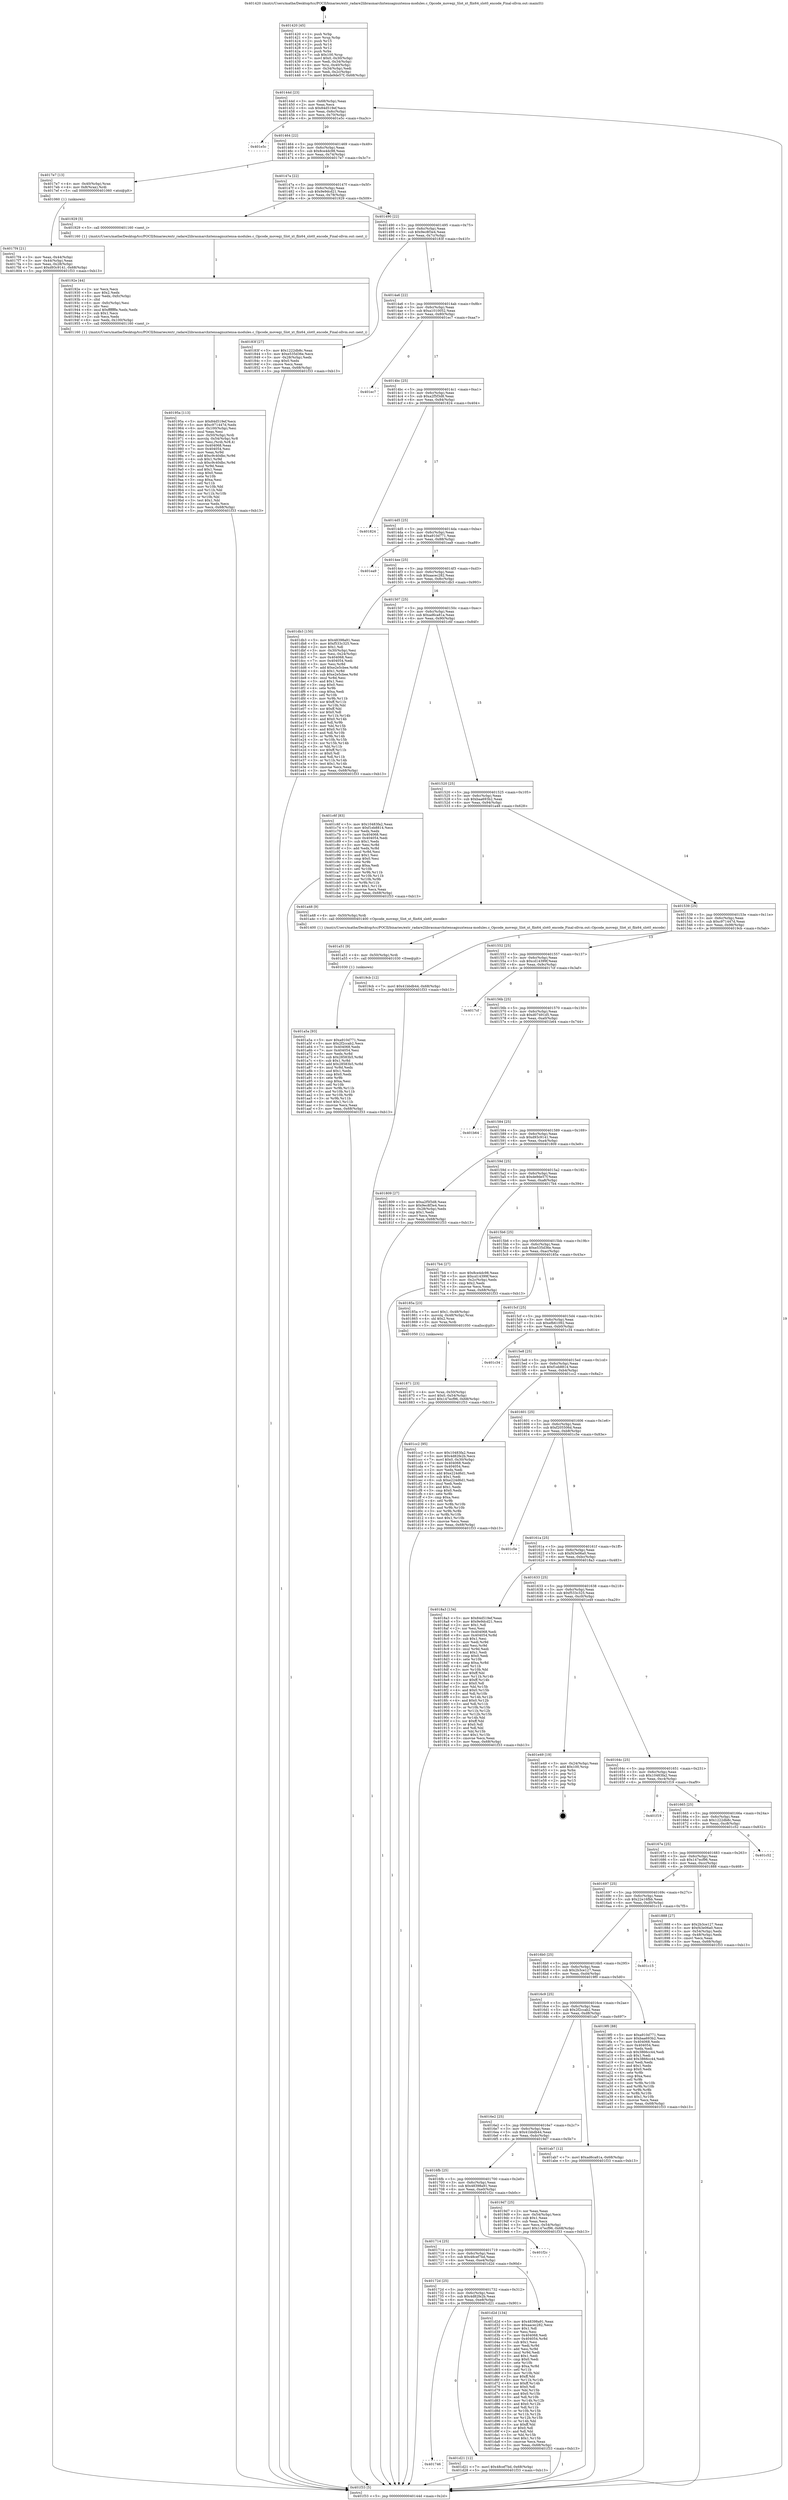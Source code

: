 digraph "0x401420" {
  label = "0x401420 (/mnt/c/Users/mathe/Desktop/tcc/POCII/binaries/extr_radare2librasmarchxtensagnuxtensa-modules.c_Opcode_moveqz_Slot_xt_flix64_slot0_encode_Final-ollvm.out::main(0))"
  labelloc = "t"
  node[shape=record]

  Entry [label="",width=0.3,height=0.3,shape=circle,fillcolor=black,style=filled]
  "0x40144d" [label="{
     0x40144d [23]\l
     | [instrs]\l
     &nbsp;&nbsp;0x40144d \<+3\>: mov -0x68(%rbp),%eax\l
     &nbsp;&nbsp;0x401450 \<+2\>: mov %eax,%ecx\l
     &nbsp;&nbsp;0x401452 \<+6\>: sub $0x84d519ef,%ecx\l
     &nbsp;&nbsp;0x401458 \<+3\>: mov %eax,-0x6c(%rbp)\l
     &nbsp;&nbsp;0x40145b \<+3\>: mov %ecx,-0x70(%rbp)\l
     &nbsp;&nbsp;0x40145e \<+6\>: je 0000000000401e5c \<main+0xa3c\>\l
  }"]
  "0x401e5c" [label="{
     0x401e5c\l
  }", style=dashed]
  "0x401464" [label="{
     0x401464 [22]\l
     | [instrs]\l
     &nbsp;&nbsp;0x401464 \<+5\>: jmp 0000000000401469 \<main+0x49\>\l
     &nbsp;&nbsp;0x401469 \<+3\>: mov -0x6c(%rbp),%eax\l
     &nbsp;&nbsp;0x40146c \<+5\>: sub $0x8ce4dc98,%eax\l
     &nbsp;&nbsp;0x401471 \<+3\>: mov %eax,-0x74(%rbp)\l
     &nbsp;&nbsp;0x401474 \<+6\>: je 00000000004017e7 \<main+0x3c7\>\l
  }"]
  Exit [label="",width=0.3,height=0.3,shape=circle,fillcolor=black,style=filled,peripheries=2]
  "0x4017e7" [label="{
     0x4017e7 [13]\l
     | [instrs]\l
     &nbsp;&nbsp;0x4017e7 \<+4\>: mov -0x40(%rbp),%rax\l
     &nbsp;&nbsp;0x4017eb \<+4\>: mov 0x8(%rax),%rdi\l
     &nbsp;&nbsp;0x4017ef \<+5\>: call 0000000000401060 \<atoi@plt\>\l
     | [calls]\l
     &nbsp;&nbsp;0x401060 \{1\} (unknown)\l
  }"]
  "0x40147a" [label="{
     0x40147a [22]\l
     | [instrs]\l
     &nbsp;&nbsp;0x40147a \<+5\>: jmp 000000000040147f \<main+0x5f\>\l
     &nbsp;&nbsp;0x40147f \<+3\>: mov -0x6c(%rbp),%eax\l
     &nbsp;&nbsp;0x401482 \<+5\>: sub $0x9e9dcd21,%eax\l
     &nbsp;&nbsp;0x401487 \<+3\>: mov %eax,-0x78(%rbp)\l
     &nbsp;&nbsp;0x40148a \<+6\>: je 0000000000401929 \<main+0x509\>\l
  }"]
  "0x401746" [label="{
     0x401746\l
  }", style=dashed]
  "0x401929" [label="{
     0x401929 [5]\l
     | [instrs]\l
     &nbsp;&nbsp;0x401929 \<+5\>: call 0000000000401160 \<next_i\>\l
     | [calls]\l
     &nbsp;&nbsp;0x401160 \{1\} (/mnt/c/Users/mathe/Desktop/tcc/POCII/binaries/extr_radare2librasmarchxtensagnuxtensa-modules.c_Opcode_moveqz_Slot_xt_flix64_slot0_encode_Final-ollvm.out::next_i)\l
  }"]
  "0x401490" [label="{
     0x401490 [22]\l
     | [instrs]\l
     &nbsp;&nbsp;0x401490 \<+5\>: jmp 0000000000401495 \<main+0x75\>\l
     &nbsp;&nbsp;0x401495 \<+3\>: mov -0x6c(%rbp),%eax\l
     &nbsp;&nbsp;0x401498 \<+5\>: sub $0x9ec8f3e4,%eax\l
     &nbsp;&nbsp;0x40149d \<+3\>: mov %eax,-0x7c(%rbp)\l
     &nbsp;&nbsp;0x4014a0 \<+6\>: je 000000000040183f \<main+0x41f\>\l
  }"]
  "0x401d21" [label="{
     0x401d21 [12]\l
     | [instrs]\l
     &nbsp;&nbsp;0x401d21 \<+7\>: movl $0x48cef7bd,-0x68(%rbp)\l
     &nbsp;&nbsp;0x401d28 \<+5\>: jmp 0000000000401f33 \<main+0xb13\>\l
  }"]
  "0x40183f" [label="{
     0x40183f [27]\l
     | [instrs]\l
     &nbsp;&nbsp;0x40183f \<+5\>: mov $0x1222db8c,%eax\l
     &nbsp;&nbsp;0x401844 \<+5\>: mov $0xe535d36e,%ecx\l
     &nbsp;&nbsp;0x401849 \<+3\>: mov -0x28(%rbp),%edx\l
     &nbsp;&nbsp;0x40184c \<+3\>: cmp $0x0,%edx\l
     &nbsp;&nbsp;0x40184f \<+3\>: cmove %ecx,%eax\l
     &nbsp;&nbsp;0x401852 \<+3\>: mov %eax,-0x68(%rbp)\l
     &nbsp;&nbsp;0x401855 \<+5\>: jmp 0000000000401f33 \<main+0xb13\>\l
  }"]
  "0x4014a6" [label="{
     0x4014a6 [22]\l
     | [instrs]\l
     &nbsp;&nbsp;0x4014a6 \<+5\>: jmp 00000000004014ab \<main+0x8b\>\l
     &nbsp;&nbsp;0x4014ab \<+3\>: mov -0x6c(%rbp),%eax\l
     &nbsp;&nbsp;0x4014ae \<+5\>: sub $0xa1010052,%eax\l
     &nbsp;&nbsp;0x4014b3 \<+3\>: mov %eax,-0x80(%rbp)\l
     &nbsp;&nbsp;0x4014b6 \<+6\>: je 0000000000401ec7 \<main+0xaa7\>\l
  }"]
  "0x40172d" [label="{
     0x40172d [25]\l
     | [instrs]\l
     &nbsp;&nbsp;0x40172d \<+5\>: jmp 0000000000401732 \<main+0x312\>\l
     &nbsp;&nbsp;0x401732 \<+3\>: mov -0x6c(%rbp),%eax\l
     &nbsp;&nbsp;0x401735 \<+5\>: sub $0x4d82fe2b,%eax\l
     &nbsp;&nbsp;0x40173a \<+6\>: mov %eax,-0xe8(%rbp)\l
     &nbsp;&nbsp;0x401740 \<+6\>: je 0000000000401d21 \<main+0x901\>\l
  }"]
  "0x401ec7" [label="{
     0x401ec7\l
  }", style=dashed]
  "0x4014bc" [label="{
     0x4014bc [25]\l
     | [instrs]\l
     &nbsp;&nbsp;0x4014bc \<+5\>: jmp 00000000004014c1 \<main+0xa1\>\l
     &nbsp;&nbsp;0x4014c1 \<+3\>: mov -0x6c(%rbp),%eax\l
     &nbsp;&nbsp;0x4014c4 \<+5\>: sub $0xa2f5f3d8,%eax\l
     &nbsp;&nbsp;0x4014c9 \<+6\>: mov %eax,-0x84(%rbp)\l
     &nbsp;&nbsp;0x4014cf \<+6\>: je 0000000000401824 \<main+0x404\>\l
  }"]
  "0x401d2d" [label="{
     0x401d2d [134]\l
     | [instrs]\l
     &nbsp;&nbsp;0x401d2d \<+5\>: mov $0x48398a91,%eax\l
     &nbsp;&nbsp;0x401d32 \<+5\>: mov $0xaacec282,%ecx\l
     &nbsp;&nbsp;0x401d37 \<+2\>: mov $0x1,%dl\l
     &nbsp;&nbsp;0x401d39 \<+2\>: xor %esi,%esi\l
     &nbsp;&nbsp;0x401d3b \<+7\>: mov 0x404068,%edi\l
     &nbsp;&nbsp;0x401d42 \<+8\>: mov 0x404054,%r8d\l
     &nbsp;&nbsp;0x401d4a \<+3\>: sub $0x1,%esi\l
     &nbsp;&nbsp;0x401d4d \<+3\>: mov %edi,%r9d\l
     &nbsp;&nbsp;0x401d50 \<+3\>: add %esi,%r9d\l
     &nbsp;&nbsp;0x401d53 \<+4\>: imul %r9d,%edi\l
     &nbsp;&nbsp;0x401d57 \<+3\>: and $0x1,%edi\l
     &nbsp;&nbsp;0x401d5a \<+3\>: cmp $0x0,%edi\l
     &nbsp;&nbsp;0x401d5d \<+4\>: sete %r10b\l
     &nbsp;&nbsp;0x401d61 \<+4\>: cmp $0xa,%r8d\l
     &nbsp;&nbsp;0x401d65 \<+4\>: setl %r11b\l
     &nbsp;&nbsp;0x401d69 \<+3\>: mov %r10b,%bl\l
     &nbsp;&nbsp;0x401d6c \<+3\>: xor $0xff,%bl\l
     &nbsp;&nbsp;0x401d6f \<+3\>: mov %r11b,%r14b\l
     &nbsp;&nbsp;0x401d72 \<+4\>: xor $0xff,%r14b\l
     &nbsp;&nbsp;0x401d76 \<+3\>: xor $0x0,%dl\l
     &nbsp;&nbsp;0x401d79 \<+3\>: mov %bl,%r15b\l
     &nbsp;&nbsp;0x401d7c \<+4\>: and $0x0,%r15b\l
     &nbsp;&nbsp;0x401d80 \<+3\>: and %dl,%r10b\l
     &nbsp;&nbsp;0x401d83 \<+3\>: mov %r14b,%r12b\l
     &nbsp;&nbsp;0x401d86 \<+4\>: and $0x0,%r12b\l
     &nbsp;&nbsp;0x401d8a \<+3\>: and %dl,%r11b\l
     &nbsp;&nbsp;0x401d8d \<+3\>: or %r10b,%r15b\l
     &nbsp;&nbsp;0x401d90 \<+3\>: or %r11b,%r12b\l
     &nbsp;&nbsp;0x401d93 \<+3\>: xor %r12b,%r15b\l
     &nbsp;&nbsp;0x401d96 \<+3\>: or %r14b,%bl\l
     &nbsp;&nbsp;0x401d99 \<+3\>: xor $0xff,%bl\l
     &nbsp;&nbsp;0x401d9c \<+3\>: or $0x0,%dl\l
     &nbsp;&nbsp;0x401d9f \<+2\>: and %dl,%bl\l
     &nbsp;&nbsp;0x401da1 \<+3\>: or %bl,%r15b\l
     &nbsp;&nbsp;0x401da4 \<+4\>: test $0x1,%r15b\l
     &nbsp;&nbsp;0x401da8 \<+3\>: cmovne %ecx,%eax\l
     &nbsp;&nbsp;0x401dab \<+3\>: mov %eax,-0x68(%rbp)\l
     &nbsp;&nbsp;0x401dae \<+5\>: jmp 0000000000401f33 \<main+0xb13\>\l
  }"]
  "0x401824" [label="{
     0x401824\l
  }", style=dashed]
  "0x4014d5" [label="{
     0x4014d5 [25]\l
     | [instrs]\l
     &nbsp;&nbsp;0x4014d5 \<+5\>: jmp 00000000004014da \<main+0xba\>\l
     &nbsp;&nbsp;0x4014da \<+3\>: mov -0x6c(%rbp),%eax\l
     &nbsp;&nbsp;0x4014dd \<+5\>: sub $0xa910d771,%eax\l
     &nbsp;&nbsp;0x4014e2 \<+6\>: mov %eax,-0x88(%rbp)\l
     &nbsp;&nbsp;0x4014e8 \<+6\>: je 0000000000401ea9 \<main+0xa89\>\l
  }"]
  "0x401714" [label="{
     0x401714 [25]\l
     | [instrs]\l
     &nbsp;&nbsp;0x401714 \<+5\>: jmp 0000000000401719 \<main+0x2f9\>\l
     &nbsp;&nbsp;0x401719 \<+3\>: mov -0x6c(%rbp),%eax\l
     &nbsp;&nbsp;0x40171c \<+5\>: sub $0x48cef7bd,%eax\l
     &nbsp;&nbsp;0x401721 \<+6\>: mov %eax,-0xe4(%rbp)\l
     &nbsp;&nbsp;0x401727 \<+6\>: je 0000000000401d2d \<main+0x90d\>\l
  }"]
  "0x401ea9" [label="{
     0x401ea9\l
  }", style=dashed]
  "0x4014ee" [label="{
     0x4014ee [25]\l
     | [instrs]\l
     &nbsp;&nbsp;0x4014ee \<+5\>: jmp 00000000004014f3 \<main+0xd3\>\l
     &nbsp;&nbsp;0x4014f3 \<+3\>: mov -0x6c(%rbp),%eax\l
     &nbsp;&nbsp;0x4014f6 \<+5\>: sub $0xaacec282,%eax\l
     &nbsp;&nbsp;0x4014fb \<+6\>: mov %eax,-0x8c(%rbp)\l
     &nbsp;&nbsp;0x401501 \<+6\>: je 0000000000401db3 \<main+0x993\>\l
  }"]
  "0x401f2c" [label="{
     0x401f2c\l
  }", style=dashed]
  "0x401db3" [label="{
     0x401db3 [150]\l
     | [instrs]\l
     &nbsp;&nbsp;0x401db3 \<+5\>: mov $0x48398a91,%eax\l
     &nbsp;&nbsp;0x401db8 \<+5\>: mov $0xf533c325,%ecx\l
     &nbsp;&nbsp;0x401dbd \<+2\>: mov $0x1,%dl\l
     &nbsp;&nbsp;0x401dbf \<+3\>: mov -0x30(%rbp),%esi\l
     &nbsp;&nbsp;0x401dc2 \<+3\>: mov %esi,-0x24(%rbp)\l
     &nbsp;&nbsp;0x401dc5 \<+7\>: mov 0x404068,%esi\l
     &nbsp;&nbsp;0x401dcc \<+7\>: mov 0x404054,%edi\l
     &nbsp;&nbsp;0x401dd3 \<+3\>: mov %esi,%r8d\l
     &nbsp;&nbsp;0x401dd6 \<+7\>: add $0xe2e5cbee,%r8d\l
     &nbsp;&nbsp;0x401ddd \<+4\>: sub $0x1,%r8d\l
     &nbsp;&nbsp;0x401de1 \<+7\>: sub $0xe2e5cbee,%r8d\l
     &nbsp;&nbsp;0x401de8 \<+4\>: imul %r8d,%esi\l
     &nbsp;&nbsp;0x401dec \<+3\>: and $0x1,%esi\l
     &nbsp;&nbsp;0x401def \<+3\>: cmp $0x0,%esi\l
     &nbsp;&nbsp;0x401df2 \<+4\>: sete %r9b\l
     &nbsp;&nbsp;0x401df6 \<+3\>: cmp $0xa,%edi\l
     &nbsp;&nbsp;0x401df9 \<+4\>: setl %r10b\l
     &nbsp;&nbsp;0x401dfd \<+3\>: mov %r9b,%r11b\l
     &nbsp;&nbsp;0x401e00 \<+4\>: xor $0xff,%r11b\l
     &nbsp;&nbsp;0x401e04 \<+3\>: mov %r10b,%bl\l
     &nbsp;&nbsp;0x401e07 \<+3\>: xor $0xff,%bl\l
     &nbsp;&nbsp;0x401e0a \<+3\>: xor $0x0,%dl\l
     &nbsp;&nbsp;0x401e0d \<+3\>: mov %r11b,%r14b\l
     &nbsp;&nbsp;0x401e10 \<+4\>: and $0x0,%r14b\l
     &nbsp;&nbsp;0x401e14 \<+3\>: and %dl,%r9b\l
     &nbsp;&nbsp;0x401e17 \<+3\>: mov %bl,%r15b\l
     &nbsp;&nbsp;0x401e1a \<+4\>: and $0x0,%r15b\l
     &nbsp;&nbsp;0x401e1e \<+3\>: and %dl,%r10b\l
     &nbsp;&nbsp;0x401e21 \<+3\>: or %r9b,%r14b\l
     &nbsp;&nbsp;0x401e24 \<+3\>: or %r10b,%r15b\l
     &nbsp;&nbsp;0x401e27 \<+3\>: xor %r15b,%r14b\l
     &nbsp;&nbsp;0x401e2a \<+3\>: or %bl,%r11b\l
     &nbsp;&nbsp;0x401e2d \<+4\>: xor $0xff,%r11b\l
     &nbsp;&nbsp;0x401e31 \<+3\>: or $0x0,%dl\l
     &nbsp;&nbsp;0x401e34 \<+3\>: and %dl,%r11b\l
     &nbsp;&nbsp;0x401e37 \<+3\>: or %r11b,%r14b\l
     &nbsp;&nbsp;0x401e3a \<+4\>: test $0x1,%r14b\l
     &nbsp;&nbsp;0x401e3e \<+3\>: cmovne %ecx,%eax\l
     &nbsp;&nbsp;0x401e41 \<+3\>: mov %eax,-0x68(%rbp)\l
     &nbsp;&nbsp;0x401e44 \<+5\>: jmp 0000000000401f33 \<main+0xb13\>\l
  }"]
  "0x401507" [label="{
     0x401507 [25]\l
     | [instrs]\l
     &nbsp;&nbsp;0x401507 \<+5\>: jmp 000000000040150c \<main+0xec\>\l
     &nbsp;&nbsp;0x40150c \<+3\>: mov -0x6c(%rbp),%eax\l
     &nbsp;&nbsp;0x40150f \<+5\>: sub $0xad6ca81a,%eax\l
     &nbsp;&nbsp;0x401514 \<+6\>: mov %eax,-0x90(%rbp)\l
     &nbsp;&nbsp;0x40151a \<+6\>: je 0000000000401c6f \<main+0x84f\>\l
  }"]
  "0x401a5a" [label="{
     0x401a5a [93]\l
     | [instrs]\l
     &nbsp;&nbsp;0x401a5a \<+5\>: mov $0xa910d771,%eax\l
     &nbsp;&nbsp;0x401a5f \<+5\>: mov $0x2f2ccab2,%ecx\l
     &nbsp;&nbsp;0x401a64 \<+7\>: mov 0x404068,%edx\l
     &nbsp;&nbsp;0x401a6b \<+7\>: mov 0x404054,%esi\l
     &nbsp;&nbsp;0x401a72 \<+3\>: mov %edx,%r8d\l
     &nbsp;&nbsp;0x401a75 \<+7\>: sub $0x28583b5,%r8d\l
     &nbsp;&nbsp;0x401a7c \<+4\>: sub $0x1,%r8d\l
     &nbsp;&nbsp;0x401a80 \<+7\>: add $0x28583b5,%r8d\l
     &nbsp;&nbsp;0x401a87 \<+4\>: imul %r8d,%edx\l
     &nbsp;&nbsp;0x401a8b \<+3\>: and $0x1,%edx\l
     &nbsp;&nbsp;0x401a8e \<+3\>: cmp $0x0,%edx\l
     &nbsp;&nbsp;0x401a91 \<+4\>: sete %r9b\l
     &nbsp;&nbsp;0x401a95 \<+3\>: cmp $0xa,%esi\l
     &nbsp;&nbsp;0x401a98 \<+4\>: setl %r10b\l
     &nbsp;&nbsp;0x401a9c \<+3\>: mov %r9b,%r11b\l
     &nbsp;&nbsp;0x401a9f \<+3\>: and %r10b,%r11b\l
     &nbsp;&nbsp;0x401aa2 \<+3\>: xor %r10b,%r9b\l
     &nbsp;&nbsp;0x401aa5 \<+3\>: or %r9b,%r11b\l
     &nbsp;&nbsp;0x401aa8 \<+4\>: test $0x1,%r11b\l
     &nbsp;&nbsp;0x401aac \<+3\>: cmovne %ecx,%eax\l
     &nbsp;&nbsp;0x401aaf \<+3\>: mov %eax,-0x68(%rbp)\l
     &nbsp;&nbsp;0x401ab2 \<+5\>: jmp 0000000000401f33 \<main+0xb13\>\l
  }"]
  "0x401c6f" [label="{
     0x401c6f [83]\l
     | [instrs]\l
     &nbsp;&nbsp;0x401c6f \<+5\>: mov $0x10483fa2,%eax\l
     &nbsp;&nbsp;0x401c74 \<+5\>: mov $0xf1eb8814,%ecx\l
     &nbsp;&nbsp;0x401c79 \<+2\>: xor %edx,%edx\l
     &nbsp;&nbsp;0x401c7b \<+7\>: mov 0x404068,%esi\l
     &nbsp;&nbsp;0x401c82 \<+7\>: mov 0x404054,%edi\l
     &nbsp;&nbsp;0x401c89 \<+3\>: sub $0x1,%edx\l
     &nbsp;&nbsp;0x401c8c \<+3\>: mov %esi,%r8d\l
     &nbsp;&nbsp;0x401c8f \<+3\>: add %edx,%r8d\l
     &nbsp;&nbsp;0x401c92 \<+4\>: imul %r8d,%esi\l
     &nbsp;&nbsp;0x401c96 \<+3\>: and $0x1,%esi\l
     &nbsp;&nbsp;0x401c99 \<+3\>: cmp $0x0,%esi\l
     &nbsp;&nbsp;0x401c9c \<+4\>: sete %r9b\l
     &nbsp;&nbsp;0x401ca0 \<+3\>: cmp $0xa,%edi\l
     &nbsp;&nbsp;0x401ca3 \<+4\>: setl %r10b\l
     &nbsp;&nbsp;0x401ca7 \<+3\>: mov %r9b,%r11b\l
     &nbsp;&nbsp;0x401caa \<+3\>: and %r10b,%r11b\l
     &nbsp;&nbsp;0x401cad \<+3\>: xor %r10b,%r9b\l
     &nbsp;&nbsp;0x401cb0 \<+3\>: or %r9b,%r11b\l
     &nbsp;&nbsp;0x401cb3 \<+4\>: test $0x1,%r11b\l
     &nbsp;&nbsp;0x401cb7 \<+3\>: cmovne %ecx,%eax\l
     &nbsp;&nbsp;0x401cba \<+3\>: mov %eax,-0x68(%rbp)\l
     &nbsp;&nbsp;0x401cbd \<+5\>: jmp 0000000000401f33 \<main+0xb13\>\l
  }"]
  "0x401520" [label="{
     0x401520 [25]\l
     | [instrs]\l
     &nbsp;&nbsp;0x401520 \<+5\>: jmp 0000000000401525 \<main+0x105\>\l
     &nbsp;&nbsp;0x401525 \<+3\>: mov -0x6c(%rbp),%eax\l
     &nbsp;&nbsp;0x401528 \<+5\>: sub $0xbaa693b2,%eax\l
     &nbsp;&nbsp;0x40152d \<+6\>: mov %eax,-0x94(%rbp)\l
     &nbsp;&nbsp;0x401533 \<+6\>: je 0000000000401a48 \<main+0x628\>\l
  }"]
  "0x401a51" [label="{
     0x401a51 [9]\l
     | [instrs]\l
     &nbsp;&nbsp;0x401a51 \<+4\>: mov -0x50(%rbp),%rdi\l
     &nbsp;&nbsp;0x401a55 \<+5\>: call 0000000000401030 \<free@plt\>\l
     | [calls]\l
     &nbsp;&nbsp;0x401030 \{1\} (unknown)\l
  }"]
  "0x401a48" [label="{
     0x401a48 [9]\l
     | [instrs]\l
     &nbsp;&nbsp;0x401a48 \<+4\>: mov -0x50(%rbp),%rdi\l
     &nbsp;&nbsp;0x401a4c \<+5\>: call 0000000000401400 \<Opcode_moveqz_Slot_xt_flix64_slot0_encode\>\l
     | [calls]\l
     &nbsp;&nbsp;0x401400 \{1\} (/mnt/c/Users/mathe/Desktop/tcc/POCII/binaries/extr_radare2librasmarchxtensagnuxtensa-modules.c_Opcode_moveqz_Slot_xt_flix64_slot0_encode_Final-ollvm.out::Opcode_moveqz_Slot_xt_flix64_slot0_encode)\l
  }"]
  "0x401539" [label="{
     0x401539 [25]\l
     | [instrs]\l
     &nbsp;&nbsp;0x401539 \<+5\>: jmp 000000000040153e \<main+0x11e\>\l
     &nbsp;&nbsp;0x40153e \<+3\>: mov -0x6c(%rbp),%eax\l
     &nbsp;&nbsp;0x401541 \<+5\>: sub $0xc971447d,%eax\l
     &nbsp;&nbsp;0x401546 \<+6\>: mov %eax,-0x98(%rbp)\l
     &nbsp;&nbsp;0x40154c \<+6\>: je 00000000004019cb \<main+0x5ab\>\l
  }"]
  "0x4016fb" [label="{
     0x4016fb [25]\l
     | [instrs]\l
     &nbsp;&nbsp;0x4016fb \<+5\>: jmp 0000000000401700 \<main+0x2e0\>\l
     &nbsp;&nbsp;0x401700 \<+3\>: mov -0x6c(%rbp),%eax\l
     &nbsp;&nbsp;0x401703 \<+5\>: sub $0x48398a91,%eax\l
     &nbsp;&nbsp;0x401708 \<+6\>: mov %eax,-0xe0(%rbp)\l
     &nbsp;&nbsp;0x40170e \<+6\>: je 0000000000401f2c \<main+0xb0c\>\l
  }"]
  "0x4019cb" [label="{
     0x4019cb [12]\l
     | [instrs]\l
     &nbsp;&nbsp;0x4019cb \<+7\>: movl $0x41bbdb44,-0x68(%rbp)\l
     &nbsp;&nbsp;0x4019d2 \<+5\>: jmp 0000000000401f33 \<main+0xb13\>\l
  }"]
  "0x401552" [label="{
     0x401552 [25]\l
     | [instrs]\l
     &nbsp;&nbsp;0x401552 \<+5\>: jmp 0000000000401557 \<main+0x137\>\l
     &nbsp;&nbsp;0x401557 \<+3\>: mov -0x6c(%rbp),%eax\l
     &nbsp;&nbsp;0x40155a \<+5\>: sub $0xcd14399f,%eax\l
     &nbsp;&nbsp;0x40155f \<+6\>: mov %eax,-0x9c(%rbp)\l
     &nbsp;&nbsp;0x401565 \<+6\>: je 00000000004017cf \<main+0x3af\>\l
  }"]
  "0x4019d7" [label="{
     0x4019d7 [25]\l
     | [instrs]\l
     &nbsp;&nbsp;0x4019d7 \<+2\>: xor %eax,%eax\l
     &nbsp;&nbsp;0x4019d9 \<+3\>: mov -0x54(%rbp),%ecx\l
     &nbsp;&nbsp;0x4019dc \<+3\>: sub $0x1,%eax\l
     &nbsp;&nbsp;0x4019df \<+2\>: sub %eax,%ecx\l
     &nbsp;&nbsp;0x4019e1 \<+3\>: mov %ecx,-0x54(%rbp)\l
     &nbsp;&nbsp;0x4019e4 \<+7\>: movl $0x147ecf96,-0x68(%rbp)\l
     &nbsp;&nbsp;0x4019eb \<+5\>: jmp 0000000000401f33 \<main+0xb13\>\l
  }"]
  "0x4017cf" [label="{
     0x4017cf\l
  }", style=dashed]
  "0x40156b" [label="{
     0x40156b [25]\l
     | [instrs]\l
     &nbsp;&nbsp;0x40156b \<+5\>: jmp 0000000000401570 \<main+0x150\>\l
     &nbsp;&nbsp;0x401570 \<+3\>: mov -0x6c(%rbp),%eax\l
     &nbsp;&nbsp;0x401573 \<+5\>: sub $0xd07491d5,%eax\l
     &nbsp;&nbsp;0x401578 \<+6\>: mov %eax,-0xa0(%rbp)\l
     &nbsp;&nbsp;0x40157e \<+6\>: je 0000000000401b64 \<main+0x744\>\l
  }"]
  "0x4016e2" [label="{
     0x4016e2 [25]\l
     | [instrs]\l
     &nbsp;&nbsp;0x4016e2 \<+5\>: jmp 00000000004016e7 \<main+0x2c7\>\l
     &nbsp;&nbsp;0x4016e7 \<+3\>: mov -0x6c(%rbp),%eax\l
     &nbsp;&nbsp;0x4016ea \<+5\>: sub $0x41bbdb44,%eax\l
     &nbsp;&nbsp;0x4016ef \<+6\>: mov %eax,-0xdc(%rbp)\l
     &nbsp;&nbsp;0x4016f5 \<+6\>: je 00000000004019d7 \<main+0x5b7\>\l
  }"]
  "0x401b64" [label="{
     0x401b64\l
  }", style=dashed]
  "0x401584" [label="{
     0x401584 [25]\l
     | [instrs]\l
     &nbsp;&nbsp;0x401584 \<+5\>: jmp 0000000000401589 \<main+0x169\>\l
     &nbsp;&nbsp;0x401589 \<+3\>: mov -0x6c(%rbp),%eax\l
     &nbsp;&nbsp;0x40158c \<+5\>: sub $0xd93c9141,%eax\l
     &nbsp;&nbsp;0x401591 \<+6\>: mov %eax,-0xa4(%rbp)\l
     &nbsp;&nbsp;0x401597 \<+6\>: je 0000000000401809 \<main+0x3e9\>\l
  }"]
  "0x401ab7" [label="{
     0x401ab7 [12]\l
     | [instrs]\l
     &nbsp;&nbsp;0x401ab7 \<+7\>: movl $0xad6ca81a,-0x68(%rbp)\l
     &nbsp;&nbsp;0x401abe \<+5\>: jmp 0000000000401f33 \<main+0xb13\>\l
  }"]
  "0x401809" [label="{
     0x401809 [27]\l
     | [instrs]\l
     &nbsp;&nbsp;0x401809 \<+5\>: mov $0xa2f5f3d8,%eax\l
     &nbsp;&nbsp;0x40180e \<+5\>: mov $0x9ec8f3e4,%ecx\l
     &nbsp;&nbsp;0x401813 \<+3\>: mov -0x28(%rbp),%edx\l
     &nbsp;&nbsp;0x401816 \<+3\>: cmp $0x1,%edx\l
     &nbsp;&nbsp;0x401819 \<+3\>: cmovl %ecx,%eax\l
     &nbsp;&nbsp;0x40181c \<+3\>: mov %eax,-0x68(%rbp)\l
     &nbsp;&nbsp;0x40181f \<+5\>: jmp 0000000000401f33 \<main+0xb13\>\l
  }"]
  "0x40159d" [label="{
     0x40159d [25]\l
     | [instrs]\l
     &nbsp;&nbsp;0x40159d \<+5\>: jmp 00000000004015a2 \<main+0x182\>\l
     &nbsp;&nbsp;0x4015a2 \<+3\>: mov -0x6c(%rbp),%eax\l
     &nbsp;&nbsp;0x4015a5 \<+5\>: sub $0xde9de57f,%eax\l
     &nbsp;&nbsp;0x4015aa \<+6\>: mov %eax,-0xa8(%rbp)\l
     &nbsp;&nbsp;0x4015b0 \<+6\>: je 00000000004017b4 \<main+0x394\>\l
  }"]
  "0x4016c9" [label="{
     0x4016c9 [25]\l
     | [instrs]\l
     &nbsp;&nbsp;0x4016c9 \<+5\>: jmp 00000000004016ce \<main+0x2ae\>\l
     &nbsp;&nbsp;0x4016ce \<+3\>: mov -0x6c(%rbp),%eax\l
     &nbsp;&nbsp;0x4016d1 \<+5\>: sub $0x2f2ccab2,%eax\l
     &nbsp;&nbsp;0x4016d6 \<+6\>: mov %eax,-0xd8(%rbp)\l
     &nbsp;&nbsp;0x4016dc \<+6\>: je 0000000000401ab7 \<main+0x697\>\l
  }"]
  "0x4017b4" [label="{
     0x4017b4 [27]\l
     | [instrs]\l
     &nbsp;&nbsp;0x4017b4 \<+5\>: mov $0x8ce4dc98,%eax\l
     &nbsp;&nbsp;0x4017b9 \<+5\>: mov $0xcd14399f,%ecx\l
     &nbsp;&nbsp;0x4017be \<+3\>: mov -0x2c(%rbp),%edx\l
     &nbsp;&nbsp;0x4017c1 \<+3\>: cmp $0x2,%edx\l
     &nbsp;&nbsp;0x4017c4 \<+3\>: cmovne %ecx,%eax\l
     &nbsp;&nbsp;0x4017c7 \<+3\>: mov %eax,-0x68(%rbp)\l
     &nbsp;&nbsp;0x4017ca \<+5\>: jmp 0000000000401f33 \<main+0xb13\>\l
  }"]
  "0x4015b6" [label="{
     0x4015b6 [25]\l
     | [instrs]\l
     &nbsp;&nbsp;0x4015b6 \<+5\>: jmp 00000000004015bb \<main+0x19b\>\l
     &nbsp;&nbsp;0x4015bb \<+3\>: mov -0x6c(%rbp),%eax\l
     &nbsp;&nbsp;0x4015be \<+5\>: sub $0xe535d36e,%eax\l
     &nbsp;&nbsp;0x4015c3 \<+6\>: mov %eax,-0xac(%rbp)\l
     &nbsp;&nbsp;0x4015c9 \<+6\>: je 000000000040185a \<main+0x43a\>\l
  }"]
  "0x401f33" [label="{
     0x401f33 [5]\l
     | [instrs]\l
     &nbsp;&nbsp;0x401f33 \<+5\>: jmp 000000000040144d \<main+0x2d\>\l
  }"]
  "0x401420" [label="{
     0x401420 [45]\l
     | [instrs]\l
     &nbsp;&nbsp;0x401420 \<+1\>: push %rbp\l
     &nbsp;&nbsp;0x401421 \<+3\>: mov %rsp,%rbp\l
     &nbsp;&nbsp;0x401424 \<+2\>: push %r15\l
     &nbsp;&nbsp;0x401426 \<+2\>: push %r14\l
     &nbsp;&nbsp;0x401428 \<+2\>: push %r12\l
     &nbsp;&nbsp;0x40142a \<+1\>: push %rbx\l
     &nbsp;&nbsp;0x40142b \<+7\>: sub $0x100,%rsp\l
     &nbsp;&nbsp;0x401432 \<+7\>: movl $0x0,-0x30(%rbp)\l
     &nbsp;&nbsp;0x401439 \<+3\>: mov %edi,-0x34(%rbp)\l
     &nbsp;&nbsp;0x40143c \<+4\>: mov %rsi,-0x40(%rbp)\l
     &nbsp;&nbsp;0x401440 \<+3\>: mov -0x34(%rbp),%edi\l
     &nbsp;&nbsp;0x401443 \<+3\>: mov %edi,-0x2c(%rbp)\l
     &nbsp;&nbsp;0x401446 \<+7\>: movl $0xde9de57f,-0x68(%rbp)\l
  }"]
  "0x4017f4" [label="{
     0x4017f4 [21]\l
     | [instrs]\l
     &nbsp;&nbsp;0x4017f4 \<+3\>: mov %eax,-0x44(%rbp)\l
     &nbsp;&nbsp;0x4017f7 \<+3\>: mov -0x44(%rbp),%eax\l
     &nbsp;&nbsp;0x4017fa \<+3\>: mov %eax,-0x28(%rbp)\l
     &nbsp;&nbsp;0x4017fd \<+7\>: movl $0xd93c9141,-0x68(%rbp)\l
     &nbsp;&nbsp;0x401804 \<+5\>: jmp 0000000000401f33 \<main+0xb13\>\l
  }"]
  "0x4019f0" [label="{
     0x4019f0 [88]\l
     | [instrs]\l
     &nbsp;&nbsp;0x4019f0 \<+5\>: mov $0xa910d771,%eax\l
     &nbsp;&nbsp;0x4019f5 \<+5\>: mov $0xbaa693b2,%ecx\l
     &nbsp;&nbsp;0x4019fa \<+7\>: mov 0x404068,%edx\l
     &nbsp;&nbsp;0x401a01 \<+7\>: mov 0x404054,%esi\l
     &nbsp;&nbsp;0x401a08 \<+2\>: mov %edx,%edi\l
     &nbsp;&nbsp;0x401a0a \<+6\>: sub $0x3866cc44,%edi\l
     &nbsp;&nbsp;0x401a10 \<+3\>: sub $0x1,%edi\l
     &nbsp;&nbsp;0x401a13 \<+6\>: add $0x3866cc44,%edi\l
     &nbsp;&nbsp;0x401a19 \<+3\>: imul %edi,%edx\l
     &nbsp;&nbsp;0x401a1c \<+3\>: and $0x1,%edx\l
     &nbsp;&nbsp;0x401a1f \<+3\>: cmp $0x0,%edx\l
     &nbsp;&nbsp;0x401a22 \<+4\>: sete %r8b\l
     &nbsp;&nbsp;0x401a26 \<+3\>: cmp $0xa,%esi\l
     &nbsp;&nbsp;0x401a29 \<+4\>: setl %r9b\l
     &nbsp;&nbsp;0x401a2d \<+3\>: mov %r8b,%r10b\l
     &nbsp;&nbsp;0x401a30 \<+3\>: and %r9b,%r10b\l
     &nbsp;&nbsp;0x401a33 \<+3\>: xor %r9b,%r8b\l
     &nbsp;&nbsp;0x401a36 \<+3\>: or %r8b,%r10b\l
     &nbsp;&nbsp;0x401a39 \<+4\>: test $0x1,%r10b\l
     &nbsp;&nbsp;0x401a3d \<+3\>: cmovne %ecx,%eax\l
     &nbsp;&nbsp;0x401a40 \<+3\>: mov %eax,-0x68(%rbp)\l
     &nbsp;&nbsp;0x401a43 \<+5\>: jmp 0000000000401f33 \<main+0xb13\>\l
  }"]
  "0x40185a" [label="{
     0x40185a [23]\l
     | [instrs]\l
     &nbsp;&nbsp;0x40185a \<+7\>: movl $0x1,-0x48(%rbp)\l
     &nbsp;&nbsp;0x401861 \<+4\>: movslq -0x48(%rbp),%rax\l
     &nbsp;&nbsp;0x401865 \<+4\>: shl $0x2,%rax\l
     &nbsp;&nbsp;0x401869 \<+3\>: mov %rax,%rdi\l
     &nbsp;&nbsp;0x40186c \<+5\>: call 0000000000401050 \<malloc@plt\>\l
     | [calls]\l
     &nbsp;&nbsp;0x401050 \{1\} (unknown)\l
  }"]
  "0x4015cf" [label="{
     0x4015cf [25]\l
     | [instrs]\l
     &nbsp;&nbsp;0x4015cf \<+5\>: jmp 00000000004015d4 \<main+0x1b4\>\l
     &nbsp;&nbsp;0x4015d4 \<+3\>: mov -0x6c(%rbp),%eax\l
     &nbsp;&nbsp;0x4015d7 \<+5\>: sub $0xefb61092,%eax\l
     &nbsp;&nbsp;0x4015dc \<+6\>: mov %eax,-0xb0(%rbp)\l
     &nbsp;&nbsp;0x4015e2 \<+6\>: je 0000000000401c34 \<main+0x814\>\l
  }"]
  "0x401871" [label="{
     0x401871 [23]\l
     | [instrs]\l
     &nbsp;&nbsp;0x401871 \<+4\>: mov %rax,-0x50(%rbp)\l
     &nbsp;&nbsp;0x401875 \<+7\>: movl $0x0,-0x54(%rbp)\l
     &nbsp;&nbsp;0x40187c \<+7\>: movl $0x147ecf96,-0x68(%rbp)\l
     &nbsp;&nbsp;0x401883 \<+5\>: jmp 0000000000401f33 \<main+0xb13\>\l
  }"]
  "0x4016b0" [label="{
     0x4016b0 [25]\l
     | [instrs]\l
     &nbsp;&nbsp;0x4016b0 \<+5\>: jmp 00000000004016b5 \<main+0x295\>\l
     &nbsp;&nbsp;0x4016b5 \<+3\>: mov -0x6c(%rbp),%eax\l
     &nbsp;&nbsp;0x4016b8 \<+5\>: sub $0x2b3ce127,%eax\l
     &nbsp;&nbsp;0x4016bd \<+6\>: mov %eax,-0xd4(%rbp)\l
     &nbsp;&nbsp;0x4016c3 \<+6\>: je 00000000004019f0 \<main+0x5d0\>\l
  }"]
  "0x401c34" [label="{
     0x401c34\l
  }", style=dashed]
  "0x4015e8" [label="{
     0x4015e8 [25]\l
     | [instrs]\l
     &nbsp;&nbsp;0x4015e8 \<+5\>: jmp 00000000004015ed \<main+0x1cd\>\l
     &nbsp;&nbsp;0x4015ed \<+3\>: mov -0x6c(%rbp),%eax\l
     &nbsp;&nbsp;0x4015f0 \<+5\>: sub $0xf1eb8814,%eax\l
     &nbsp;&nbsp;0x4015f5 \<+6\>: mov %eax,-0xb4(%rbp)\l
     &nbsp;&nbsp;0x4015fb \<+6\>: je 0000000000401cc2 \<main+0x8a2\>\l
  }"]
  "0x401c15" [label="{
     0x401c15\l
  }", style=dashed]
  "0x401cc2" [label="{
     0x401cc2 [95]\l
     | [instrs]\l
     &nbsp;&nbsp;0x401cc2 \<+5\>: mov $0x10483fa2,%eax\l
     &nbsp;&nbsp;0x401cc7 \<+5\>: mov $0x4d82fe2b,%ecx\l
     &nbsp;&nbsp;0x401ccc \<+7\>: movl $0x0,-0x30(%rbp)\l
     &nbsp;&nbsp;0x401cd3 \<+7\>: mov 0x404068,%edx\l
     &nbsp;&nbsp;0x401cda \<+7\>: mov 0x404054,%esi\l
     &nbsp;&nbsp;0x401ce1 \<+2\>: mov %edx,%edi\l
     &nbsp;&nbsp;0x401ce3 \<+6\>: add $0xe224d6d1,%edi\l
     &nbsp;&nbsp;0x401ce9 \<+3\>: sub $0x1,%edi\l
     &nbsp;&nbsp;0x401cec \<+6\>: sub $0xe224d6d1,%edi\l
     &nbsp;&nbsp;0x401cf2 \<+3\>: imul %edi,%edx\l
     &nbsp;&nbsp;0x401cf5 \<+3\>: and $0x1,%edx\l
     &nbsp;&nbsp;0x401cf8 \<+3\>: cmp $0x0,%edx\l
     &nbsp;&nbsp;0x401cfb \<+4\>: sete %r8b\l
     &nbsp;&nbsp;0x401cff \<+3\>: cmp $0xa,%esi\l
     &nbsp;&nbsp;0x401d02 \<+4\>: setl %r9b\l
     &nbsp;&nbsp;0x401d06 \<+3\>: mov %r8b,%r10b\l
     &nbsp;&nbsp;0x401d09 \<+3\>: and %r9b,%r10b\l
     &nbsp;&nbsp;0x401d0c \<+3\>: xor %r9b,%r8b\l
     &nbsp;&nbsp;0x401d0f \<+3\>: or %r8b,%r10b\l
     &nbsp;&nbsp;0x401d12 \<+4\>: test $0x1,%r10b\l
     &nbsp;&nbsp;0x401d16 \<+3\>: cmovne %ecx,%eax\l
     &nbsp;&nbsp;0x401d19 \<+3\>: mov %eax,-0x68(%rbp)\l
     &nbsp;&nbsp;0x401d1c \<+5\>: jmp 0000000000401f33 \<main+0xb13\>\l
  }"]
  "0x401601" [label="{
     0x401601 [25]\l
     | [instrs]\l
     &nbsp;&nbsp;0x401601 \<+5\>: jmp 0000000000401606 \<main+0x1e6\>\l
     &nbsp;&nbsp;0x401606 \<+3\>: mov -0x6c(%rbp),%eax\l
     &nbsp;&nbsp;0x401609 \<+5\>: sub $0xf205506d,%eax\l
     &nbsp;&nbsp;0x40160e \<+6\>: mov %eax,-0xb8(%rbp)\l
     &nbsp;&nbsp;0x401614 \<+6\>: je 0000000000401c5e \<main+0x83e\>\l
  }"]
  "0x40195a" [label="{
     0x40195a [113]\l
     | [instrs]\l
     &nbsp;&nbsp;0x40195a \<+5\>: mov $0x84d519ef,%ecx\l
     &nbsp;&nbsp;0x40195f \<+5\>: mov $0xc971447d,%edx\l
     &nbsp;&nbsp;0x401964 \<+6\>: mov -0x100(%rbp),%esi\l
     &nbsp;&nbsp;0x40196a \<+3\>: imul %eax,%esi\l
     &nbsp;&nbsp;0x40196d \<+4\>: mov -0x50(%rbp),%rdi\l
     &nbsp;&nbsp;0x401971 \<+4\>: movslq -0x54(%rbp),%r8\l
     &nbsp;&nbsp;0x401975 \<+4\>: mov %esi,(%rdi,%r8,4)\l
     &nbsp;&nbsp;0x401979 \<+7\>: mov 0x404068,%eax\l
     &nbsp;&nbsp;0x401980 \<+7\>: mov 0x404054,%esi\l
     &nbsp;&nbsp;0x401987 \<+3\>: mov %eax,%r9d\l
     &nbsp;&nbsp;0x40198a \<+7\>: add $0xc9c40dbc,%r9d\l
     &nbsp;&nbsp;0x401991 \<+4\>: sub $0x1,%r9d\l
     &nbsp;&nbsp;0x401995 \<+7\>: sub $0xc9c40dbc,%r9d\l
     &nbsp;&nbsp;0x40199c \<+4\>: imul %r9d,%eax\l
     &nbsp;&nbsp;0x4019a0 \<+3\>: and $0x1,%eax\l
     &nbsp;&nbsp;0x4019a3 \<+3\>: cmp $0x0,%eax\l
     &nbsp;&nbsp;0x4019a6 \<+4\>: sete %r10b\l
     &nbsp;&nbsp;0x4019aa \<+3\>: cmp $0xa,%esi\l
     &nbsp;&nbsp;0x4019ad \<+4\>: setl %r11b\l
     &nbsp;&nbsp;0x4019b1 \<+3\>: mov %r10b,%bl\l
     &nbsp;&nbsp;0x4019b4 \<+3\>: and %r11b,%bl\l
     &nbsp;&nbsp;0x4019b7 \<+3\>: xor %r11b,%r10b\l
     &nbsp;&nbsp;0x4019ba \<+3\>: or %r10b,%bl\l
     &nbsp;&nbsp;0x4019bd \<+3\>: test $0x1,%bl\l
     &nbsp;&nbsp;0x4019c0 \<+3\>: cmovne %edx,%ecx\l
     &nbsp;&nbsp;0x4019c3 \<+3\>: mov %ecx,-0x68(%rbp)\l
     &nbsp;&nbsp;0x4019c6 \<+5\>: jmp 0000000000401f33 \<main+0xb13\>\l
  }"]
  "0x401c5e" [label="{
     0x401c5e\l
  }", style=dashed]
  "0x40161a" [label="{
     0x40161a [25]\l
     | [instrs]\l
     &nbsp;&nbsp;0x40161a \<+5\>: jmp 000000000040161f \<main+0x1ff\>\l
     &nbsp;&nbsp;0x40161f \<+3\>: mov -0x6c(%rbp),%eax\l
     &nbsp;&nbsp;0x401622 \<+5\>: sub $0xf43e06a0,%eax\l
     &nbsp;&nbsp;0x401627 \<+6\>: mov %eax,-0xbc(%rbp)\l
     &nbsp;&nbsp;0x40162d \<+6\>: je 00000000004018a3 \<main+0x483\>\l
  }"]
  "0x40192e" [label="{
     0x40192e [44]\l
     | [instrs]\l
     &nbsp;&nbsp;0x40192e \<+2\>: xor %ecx,%ecx\l
     &nbsp;&nbsp;0x401930 \<+5\>: mov $0x2,%edx\l
     &nbsp;&nbsp;0x401935 \<+6\>: mov %edx,-0xfc(%rbp)\l
     &nbsp;&nbsp;0x40193b \<+1\>: cltd\l
     &nbsp;&nbsp;0x40193c \<+6\>: mov -0xfc(%rbp),%esi\l
     &nbsp;&nbsp;0x401942 \<+2\>: idiv %esi\l
     &nbsp;&nbsp;0x401944 \<+6\>: imul $0xfffffffe,%edx,%edx\l
     &nbsp;&nbsp;0x40194a \<+3\>: sub $0x1,%ecx\l
     &nbsp;&nbsp;0x40194d \<+2\>: sub %ecx,%edx\l
     &nbsp;&nbsp;0x40194f \<+6\>: mov %edx,-0x100(%rbp)\l
     &nbsp;&nbsp;0x401955 \<+5\>: call 0000000000401160 \<next_i\>\l
     | [calls]\l
     &nbsp;&nbsp;0x401160 \{1\} (/mnt/c/Users/mathe/Desktop/tcc/POCII/binaries/extr_radare2librasmarchxtensagnuxtensa-modules.c_Opcode_moveqz_Slot_xt_flix64_slot0_encode_Final-ollvm.out::next_i)\l
  }"]
  "0x4018a3" [label="{
     0x4018a3 [134]\l
     | [instrs]\l
     &nbsp;&nbsp;0x4018a3 \<+5\>: mov $0x84d519ef,%eax\l
     &nbsp;&nbsp;0x4018a8 \<+5\>: mov $0x9e9dcd21,%ecx\l
     &nbsp;&nbsp;0x4018ad \<+2\>: mov $0x1,%dl\l
     &nbsp;&nbsp;0x4018af \<+2\>: xor %esi,%esi\l
     &nbsp;&nbsp;0x4018b1 \<+7\>: mov 0x404068,%edi\l
     &nbsp;&nbsp;0x4018b8 \<+8\>: mov 0x404054,%r8d\l
     &nbsp;&nbsp;0x4018c0 \<+3\>: sub $0x1,%esi\l
     &nbsp;&nbsp;0x4018c3 \<+3\>: mov %edi,%r9d\l
     &nbsp;&nbsp;0x4018c6 \<+3\>: add %esi,%r9d\l
     &nbsp;&nbsp;0x4018c9 \<+4\>: imul %r9d,%edi\l
     &nbsp;&nbsp;0x4018cd \<+3\>: and $0x1,%edi\l
     &nbsp;&nbsp;0x4018d0 \<+3\>: cmp $0x0,%edi\l
     &nbsp;&nbsp;0x4018d3 \<+4\>: sete %r10b\l
     &nbsp;&nbsp;0x4018d7 \<+4\>: cmp $0xa,%r8d\l
     &nbsp;&nbsp;0x4018db \<+4\>: setl %r11b\l
     &nbsp;&nbsp;0x4018df \<+3\>: mov %r10b,%bl\l
     &nbsp;&nbsp;0x4018e2 \<+3\>: xor $0xff,%bl\l
     &nbsp;&nbsp;0x4018e5 \<+3\>: mov %r11b,%r14b\l
     &nbsp;&nbsp;0x4018e8 \<+4\>: xor $0xff,%r14b\l
     &nbsp;&nbsp;0x4018ec \<+3\>: xor $0x0,%dl\l
     &nbsp;&nbsp;0x4018ef \<+3\>: mov %bl,%r15b\l
     &nbsp;&nbsp;0x4018f2 \<+4\>: and $0x0,%r15b\l
     &nbsp;&nbsp;0x4018f6 \<+3\>: and %dl,%r10b\l
     &nbsp;&nbsp;0x4018f9 \<+3\>: mov %r14b,%r12b\l
     &nbsp;&nbsp;0x4018fc \<+4\>: and $0x0,%r12b\l
     &nbsp;&nbsp;0x401900 \<+3\>: and %dl,%r11b\l
     &nbsp;&nbsp;0x401903 \<+3\>: or %r10b,%r15b\l
     &nbsp;&nbsp;0x401906 \<+3\>: or %r11b,%r12b\l
     &nbsp;&nbsp;0x401909 \<+3\>: xor %r12b,%r15b\l
     &nbsp;&nbsp;0x40190c \<+3\>: or %r14b,%bl\l
     &nbsp;&nbsp;0x40190f \<+3\>: xor $0xff,%bl\l
     &nbsp;&nbsp;0x401912 \<+3\>: or $0x0,%dl\l
     &nbsp;&nbsp;0x401915 \<+2\>: and %dl,%bl\l
     &nbsp;&nbsp;0x401917 \<+3\>: or %bl,%r15b\l
     &nbsp;&nbsp;0x40191a \<+4\>: test $0x1,%r15b\l
     &nbsp;&nbsp;0x40191e \<+3\>: cmovne %ecx,%eax\l
     &nbsp;&nbsp;0x401921 \<+3\>: mov %eax,-0x68(%rbp)\l
     &nbsp;&nbsp;0x401924 \<+5\>: jmp 0000000000401f33 \<main+0xb13\>\l
  }"]
  "0x401633" [label="{
     0x401633 [25]\l
     | [instrs]\l
     &nbsp;&nbsp;0x401633 \<+5\>: jmp 0000000000401638 \<main+0x218\>\l
     &nbsp;&nbsp;0x401638 \<+3\>: mov -0x6c(%rbp),%eax\l
     &nbsp;&nbsp;0x40163b \<+5\>: sub $0xf533c325,%eax\l
     &nbsp;&nbsp;0x401640 \<+6\>: mov %eax,-0xc0(%rbp)\l
     &nbsp;&nbsp;0x401646 \<+6\>: je 0000000000401e49 \<main+0xa29\>\l
  }"]
  "0x401697" [label="{
     0x401697 [25]\l
     | [instrs]\l
     &nbsp;&nbsp;0x401697 \<+5\>: jmp 000000000040169c \<main+0x27c\>\l
     &nbsp;&nbsp;0x40169c \<+3\>: mov -0x6c(%rbp),%eax\l
     &nbsp;&nbsp;0x40169f \<+5\>: sub $0x22e16fbb,%eax\l
     &nbsp;&nbsp;0x4016a4 \<+6\>: mov %eax,-0xd0(%rbp)\l
     &nbsp;&nbsp;0x4016aa \<+6\>: je 0000000000401c15 \<main+0x7f5\>\l
  }"]
  "0x401e49" [label="{
     0x401e49 [19]\l
     | [instrs]\l
     &nbsp;&nbsp;0x401e49 \<+3\>: mov -0x24(%rbp),%eax\l
     &nbsp;&nbsp;0x401e4c \<+7\>: add $0x100,%rsp\l
     &nbsp;&nbsp;0x401e53 \<+1\>: pop %rbx\l
     &nbsp;&nbsp;0x401e54 \<+2\>: pop %r12\l
     &nbsp;&nbsp;0x401e56 \<+2\>: pop %r14\l
     &nbsp;&nbsp;0x401e58 \<+2\>: pop %r15\l
     &nbsp;&nbsp;0x401e5a \<+1\>: pop %rbp\l
     &nbsp;&nbsp;0x401e5b \<+1\>: ret\l
  }"]
  "0x40164c" [label="{
     0x40164c [25]\l
     | [instrs]\l
     &nbsp;&nbsp;0x40164c \<+5\>: jmp 0000000000401651 \<main+0x231\>\l
     &nbsp;&nbsp;0x401651 \<+3\>: mov -0x6c(%rbp),%eax\l
     &nbsp;&nbsp;0x401654 \<+5\>: sub $0x10483fa2,%eax\l
     &nbsp;&nbsp;0x401659 \<+6\>: mov %eax,-0xc4(%rbp)\l
     &nbsp;&nbsp;0x40165f \<+6\>: je 0000000000401f19 \<main+0xaf9\>\l
  }"]
  "0x401888" [label="{
     0x401888 [27]\l
     | [instrs]\l
     &nbsp;&nbsp;0x401888 \<+5\>: mov $0x2b3ce127,%eax\l
     &nbsp;&nbsp;0x40188d \<+5\>: mov $0xf43e06a0,%ecx\l
     &nbsp;&nbsp;0x401892 \<+3\>: mov -0x54(%rbp),%edx\l
     &nbsp;&nbsp;0x401895 \<+3\>: cmp -0x48(%rbp),%edx\l
     &nbsp;&nbsp;0x401898 \<+3\>: cmovl %ecx,%eax\l
     &nbsp;&nbsp;0x40189b \<+3\>: mov %eax,-0x68(%rbp)\l
     &nbsp;&nbsp;0x40189e \<+5\>: jmp 0000000000401f33 \<main+0xb13\>\l
  }"]
  "0x401f19" [label="{
     0x401f19\l
  }", style=dashed]
  "0x401665" [label="{
     0x401665 [25]\l
     | [instrs]\l
     &nbsp;&nbsp;0x401665 \<+5\>: jmp 000000000040166a \<main+0x24a\>\l
     &nbsp;&nbsp;0x40166a \<+3\>: mov -0x6c(%rbp),%eax\l
     &nbsp;&nbsp;0x40166d \<+5\>: sub $0x1222db8c,%eax\l
     &nbsp;&nbsp;0x401672 \<+6\>: mov %eax,-0xc8(%rbp)\l
     &nbsp;&nbsp;0x401678 \<+6\>: je 0000000000401c52 \<main+0x832\>\l
  }"]
  "0x40167e" [label="{
     0x40167e [25]\l
     | [instrs]\l
     &nbsp;&nbsp;0x40167e \<+5\>: jmp 0000000000401683 \<main+0x263\>\l
     &nbsp;&nbsp;0x401683 \<+3\>: mov -0x6c(%rbp),%eax\l
     &nbsp;&nbsp;0x401686 \<+5\>: sub $0x147ecf96,%eax\l
     &nbsp;&nbsp;0x40168b \<+6\>: mov %eax,-0xcc(%rbp)\l
     &nbsp;&nbsp;0x401691 \<+6\>: je 0000000000401888 \<main+0x468\>\l
  }"]
  "0x401c52" [label="{
     0x401c52\l
  }", style=dashed]
  Entry -> "0x401420" [label=" 1"]
  "0x40144d" -> "0x401e5c" [label=" 0"]
  "0x40144d" -> "0x401464" [label=" 20"]
  "0x401e49" -> Exit [label=" 1"]
  "0x401464" -> "0x4017e7" [label=" 1"]
  "0x401464" -> "0x40147a" [label=" 19"]
  "0x401db3" -> "0x401f33" [label=" 1"]
  "0x40147a" -> "0x401929" [label=" 1"]
  "0x40147a" -> "0x401490" [label=" 18"]
  "0x401d2d" -> "0x401f33" [label=" 1"]
  "0x401490" -> "0x40183f" [label=" 1"]
  "0x401490" -> "0x4014a6" [label=" 17"]
  "0x401d21" -> "0x401f33" [label=" 1"]
  "0x4014a6" -> "0x401ec7" [label=" 0"]
  "0x4014a6" -> "0x4014bc" [label=" 17"]
  "0x40172d" -> "0x401d21" [label=" 1"]
  "0x4014bc" -> "0x401824" [label=" 0"]
  "0x4014bc" -> "0x4014d5" [label=" 17"]
  "0x40172d" -> "0x401746" [label=" 0"]
  "0x4014d5" -> "0x401ea9" [label=" 0"]
  "0x4014d5" -> "0x4014ee" [label=" 17"]
  "0x401714" -> "0x401d2d" [label=" 1"]
  "0x4014ee" -> "0x401db3" [label=" 1"]
  "0x4014ee" -> "0x401507" [label=" 16"]
  "0x401714" -> "0x40172d" [label=" 1"]
  "0x401507" -> "0x401c6f" [label=" 1"]
  "0x401507" -> "0x401520" [label=" 15"]
  "0x4016fb" -> "0x401f2c" [label=" 0"]
  "0x401520" -> "0x401a48" [label=" 1"]
  "0x401520" -> "0x401539" [label=" 14"]
  "0x4016fb" -> "0x401714" [label=" 2"]
  "0x401539" -> "0x4019cb" [label=" 1"]
  "0x401539" -> "0x401552" [label=" 13"]
  "0x401cc2" -> "0x401f33" [label=" 1"]
  "0x401552" -> "0x4017cf" [label=" 0"]
  "0x401552" -> "0x40156b" [label=" 13"]
  "0x401c6f" -> "0x401f33" [label=" 1"]
  "0x40156b" -> "0x401b64" [label=" 0"]
  "0x40156b" -> "0x401584" [label=" 13"]
  "0x401a5a" -> "0x401f33" [label=" 1"]
  "0x401584" -> "0x401809" [label=" 1"]
  "0x401584" -> "0x40159d" [label=" 12"]
  "0x401a51" -> "0x401a5a" [label=" 1"]
  "0x40159d" -> "0x4017b4" [label=" 1"]
  "0x40159d" -> "0x4015b6" [label=" 11"]
  "0x4017b4" -> "0x401f33" [label=" 1"]
  "0x401420" -> "0x40144d" [label=" 1"]
  "0x401f33" -> "0x40144d" [label=" 19"]
  "0x4017e7" -> "0x4017f4" [label=" 1"]
  "0x4017f4" -> "0x401f33" [label=" 1"]
  "0x401809" -> "0x401f33" [label=" 1"]
  "0x40183f" -> "0x401f33" [label=" 1"]
  "0x4019f0" -> "0x401f33" [label=" 1"]
  "0x4015b6" -> "0x40185a" [label=" 1"]
  "0x4015b6" -> "0x4015cf" [label=" 10"]
  "0x40185a" -> "0x401871" [label=" 1"]
  "0x401871" -> "0x401f33" [label=" 1"]
  "0x4019d7" -> "0x401f33" [label=" 1"]
  "0x4015cf" -> "0x401c34" [label=" 0"]
  "0x4015cf" -> "0x4015e8" [label=" 10"]
  "0x4016e2" -> "0x4019d7" [label=" 1"]
  "0x4015e8" -> "0x401cc2" [label=" 1"]
  "0x4015e8" -> "0x401601" [label=" 9"]
  "0x401ab7" -> "0x401f33" [label=" 1"]
  "0x401601" -> "0x401c5e" [label=" 0"]
  "0x401601" -> "0x40161a" [label=" 9"]
  "0x4016c9" -> "0x401ab7" [label=" 1"]
  "0x40161a" -> "0x4018a3" [label=" 1"]
  "0x40161a" -> "0x401633" [label=" 8"]
  "0x401a48" -> "0x401a51" [label=" 1"]
  "0x401633" -> "0x401e49" [label=" 1"]
  "0x401633" -> "0x40164c" [label=" 7"]
  "0x4016b0" -> "0x4016c9" [label=" 4"]
  "0x40164c" -> "0x401f19" [label=" 0"]
  "0x40164c" -> "0x401665" [label=" 7"]
  "0x4016b0" -> "0x4019f0" [label=" 1"]
  "0x401665" -> "0x401c52" [label=" 0"]
  "0x401665" -> "0x40167e" [label=" 7"]
  "0x4016e2" -> "0x4016fb" [label=" 2"]
  "0x40167e" -> "0x401888" [label=" 2"]
  "0x40167e" -> "0x401697" [label=" 5"]
  "0x401888" -> "0x401f33" [label=" 2"]
  "0x4018a3" -> "0x401f33" [label=" 1"]
  "0x401929" -> "0x40192e" [label=" 1"]
  "0x40192e" -> "0x40195a" [label=" 1"]
  "0x40195a" -> "0x401f33" [label=" 1"]
  "0x4019cb" -> "0x401f33" [label=" 1"]
  "0x4016c9" -> "0x4016e2" [label=" 3"]
  "0x401697" -> "0x401c15" [label=" 0"]
  "0x401697" -> "0x4016b0" [label=" 5"]
}
